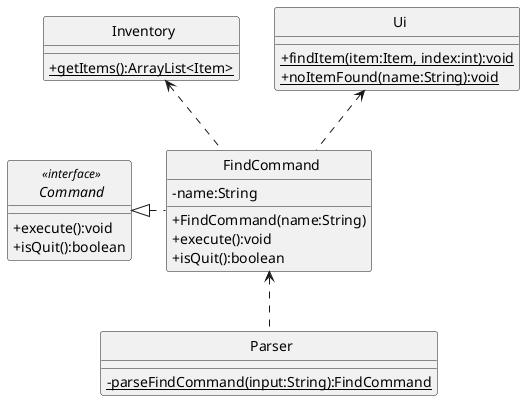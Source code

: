 @startuml
'https://plantuml.com/sequence-diagram
skinparam classAttributeIconSize 0
skinparam CircledCharacterFontSize 0
skinparam CircledCharacterRadius 0

abstract class Command
class Inventory
class FindCommand
class Parser
class Ui

Command <|. FindCommand
Inventory <.. FindCommand
Ui <.. FindCommand
FindCommand <.. Parser

interface Command <<interface>> {
    +execute():void
    +isQuit():boolean
}

class FindCommand {
    -name:String
    +FindCommand(name:String)
    +execute():void
    +isQuit():boolean
}

class Inventory {
    {static}+getItems():ArrayList<Item>
}

class Ui {
    {static}+findItem(item:Item, index:int):void
    {static}+noItemFound(name:String):void
}

class Parser {
    {static}-parseFindCommand(input:String):FindCommand
}
@enduml

@startuml
hide footbox
participant "SuperTracker" as SuperTracker <<class>> #f5e3a9
participant ":FindCommand" as FindCommand #cbf7f4
participant "Inventory" as Inventory <<class>> #d5eac2
participant "Ui" as Ui <<class>> #e5c2ea

SuperTracker -> FindCommand : execute()
activate FindCommand #cbf7f4

FindCommand -> Inventory : getItems()
activate Inventory #d5eac2
Inventory --> FindCommand : items
deactivate Inventory

loop until every item in items is checked
    opt item contains the word
    FindCommand -> Ui : foundItem(item:String, index:int)
    activate Ui #e5c2ea
    Ui --> FindCommand
    deactivate Ui
    end
end

opt word not found in items
FindCommand -> Ui : noItemFound(name:String)
activate Ui #e5c2ea
Ui --> FindCommand
deactivate Ui
end

FindCommand --> SuperTracker
deactivate FindCommand
@enduml